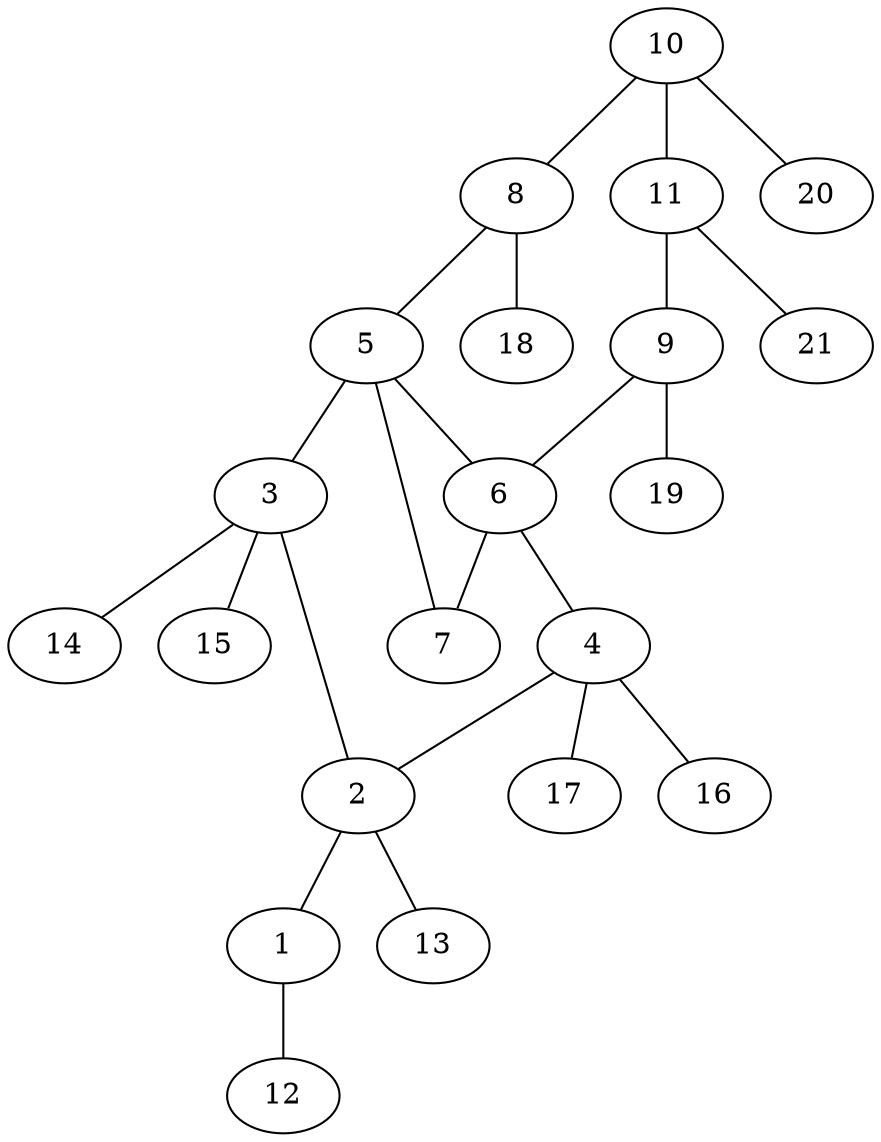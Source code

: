 graph molecule_3653 {
	1	 [chem=O];
	12	 [chem=H];
	1 -- 12	 [valence=1];
	2	 [chem=C];
	2 -- 1	 [valence=1];
	13	 [chem=H];
	2 -- 13	 [valence=1];
	3	 [chem=C];
	3 -- 2	 [valence=1];
	14	 [chem=H];
	3 -- 14	 [valence=1];
	15	 [chem=H];
	3 -- 15	 [valence=1];
	4	 [chem=C];
	4 -- 2	 [valence=1];
	16	 [chem=H];
	4 -- 16	 [valence=1];
	17	 [chem=H];
	4 -- 17	 [valence=1];
	5	 [chem=C];
	5 -- 3	 [valence=1];
	6	 [chem=C];
	5 -- 6	 [valence=1];
	6 -- 4	 [valence=1];
	7	 [chem=O];
	6 -- 7	 [valence=1];
	7 -- 5	 [valence=1];
	8	 [chem=C];
	8 -- 5	 [valence=1];
	18	 [chem=H];
	8 -- 18	 [valence=1];
	9	 [chem=C];
	9 -- 6	 [valence=1];
	19	 [chem=H];
	9 -- 19	 [valence=1];
	10	 [chem=C];
	10 -- 8	 [valence=2];
	11	 [chem=C];
	10 -- 11	 [valence=1];
	20	 [chem=H];
	10 -- 20	 [valence=1];
	11 -- 9	 [valence=2];
	21	 [chem=H];
	11 -- 21	 [valence=1];
}
